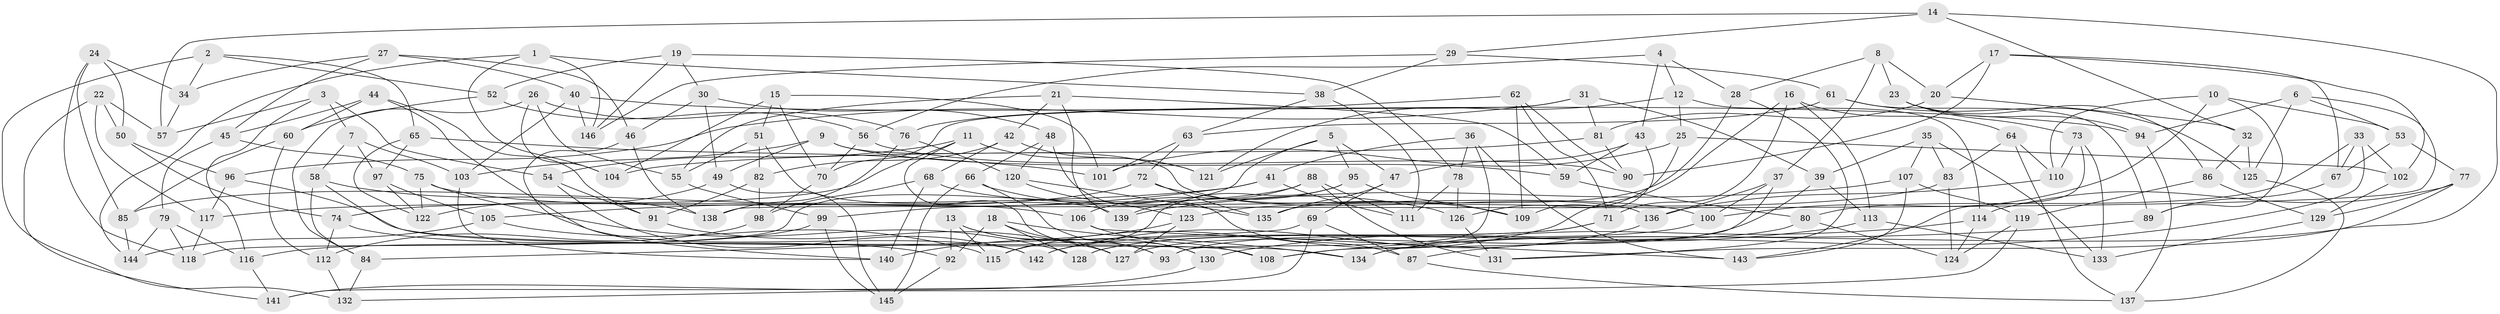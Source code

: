 // coarse degree distribution, {4: 0.6764705882352942, 6: 0.2549019607843137, 12: 0.00980392156862745, 8: 0.029411764705882353, 10: 0.00980392156862745, 7: 0.0196078431372549}
// Generated by graph-tools (version 1.1) at 2025/20/03/04/25 18:20:31]
// undirected, 146 vertices, 292 edges
graph export_dot {
graph [start="1"]
  node [color=gray90,style=filled];
  1;
  2;
  3;
  4;
  5;
  6;
  7;
  8;
  9;
  10;
  11;
  12;
  13;
  14;
  15;
  16;
  17;
  18;
  19;
  20;
  21;
  22;
  23;
  24;
  25;
  26;
  27;
  28;
  29;
  30;
  31;
  32;
  33;
  34;
  35;
  36;
  37;
  38;
  39;
  40;
  41;
  42;
  43;
  44;
  45;
  46;
  47;
  48;
  49;
  50;
  51;
  52;
  53;
  54;
  55;
  56;
  57;
  58;
  59;
  60;
  61;
  62;
  63;
  64;
  65;
  66;
  67;
  68;
  69;
  70;
  71;
  72;
  73;
  74;
  75;
  76;
  77;
  78;
  79;
  80;
  81;
  82;
  83;
  84;
  85;
  86;
  87;
  88;
  89;
  90;
  91;
  92;
  93;
  94;
  95;
  96;
  97;
  98;
  99;
  100;
  101;
  102;
  103;
  104;
  105;
  106;
  107;
  108;
  109;
  110;
  111;
  112;
  113;
  114;
  115;
  116;
  117;
  118;
  119;
  120;
  121;
  122;
  123;
  124;
  125;
  126;
  127;
  128;
  129;
  130;
  131;
  132;
  133;
  134;
  135;
  136;
  137;
  138;
  139;
  140;
  141;
  142;
  143;
  144;
  145;
  146;
  1 -- 104;
  1 -- 146;
  1 -- 38;
  1 -- 144;
  2 -- 132;
  2 -- 65;
  2 -- 34;
  2 -- 52;
  3 -- 54;
  3 -- 116;
  3 -- 57;
  3 -- 7;
  4 -- 28;
  4 -- 43;
  4 -- 12;
  4 -- 56;
  5 -- 47;
  5 -- 95;
  5 -- 121;
  5 -- 118;
  6 -- 53;
  6 -- 94;
  6 -- 138;
  6 -- 125;
  7 -- 103;
  7 -- 97;
  7 -- 58;
  8 -- 37;
  8 -- 20;
  8 -- 28;
  8 -- 23;
  9 -- 59;
  9 -- 49;
  9 -- 136;
  9 -- 103;
  10 -- 110;
  10 -- 100;
  10 -- 89;
  10 -- 53;
  11 -- 74;
  11 -- 54;
  11 -- 93;
  11 -- 121;
  12 -- 121;
  12 -- 114;
  12 -- 25;
  13 -- 92;
  13 -- 115;
  13 -- 93;
  13 -- 130;
  14 -- 134;
  14 -- 57;
  14 -- 32;
  14 -- 29;
  15 -- 51;
  15 -- 101;
  15 -- 104;
  15 -- 70;
  16 -- 115;
  16 -- 71;
  16 -- 64;
  16 -- 113;
  17 -- 67;
  17 -- 90;
  17 -- 20;
  17 -- 102;
  18 -- 128;
  18 -- 134;
  18 -- 127;
  18 -- 92;
  19 -- 146;
  19 -- 78;
  19 -- 30;
  19 -- 52;
  20 -- 32;
  20 -- 81;
  21 -- 59;
  21 -- 139;
  21 -- 55;
  21 -- 42;
  22 -- 141;
  22 -- 57;
  22 -- 50;
  22 -- 117;
  23 -- 94;
  23 -- 73;
  23 -- 86;
  24 -- 118;
  24 -- 85;
  24 -- 34;
  24 -- 50;
  25 -- 126;
  25 -- 101;
  25 -- 102;
  26 -- 76;
  26 -- 84;
  26 -- 104;
  26 -- 55;
  27 -- 46;
  27 -- 40;
  27 -- 45;
  27 -- 34;
  28 -- 135;
  28 -- 131;
  29 -- 146;
  29 -- 61;
  29 -- 38;
  30 -- 49;
  30 -- 48;
  30 -- 46;
  31 -- 81;
  31 -- 96;
  31 -- 70;
  31 -- 39;
  32 -- 86;
  32 -- 125;
  33 -- 102;
  33 -- 67;
  33 -- 87;
  33 -- 80;
  34 -- 57;
  35 -- 133;
  35 -- 107;
  35 -- 83;
  35 -- 39;
  36 -- 41;
  36 -- 93;
  36 -- 78;
  36 -- 143;
  37 -- 108;
  37 -- 136;
  37 -- 100;
  38 -- 63;
  38 -- 111;
  39 -- 113;
  39 -- 127;
  40 -- 103;
  40 -- 94;
  40 -- 146;
  41 -- 111;
  41 -- 117;
  41 -- 105;
  42 -- 68;
  42 -- 121;
  42 -- 82;
  43 -- 109;
  43 -- 59;
  43 -- 47;
  44 -- 60;
  44 -- 91;
  44 -- 45;
  44 -- 142;
  45 -- 79;
  45 -- 75;
  46 -- 140;
  46 -- 138;
  47 -- 69;
  47 -- 135;
  48 -- 66;
  48 -- 87;
  48 -- 120;
  49 -- 145;
  49 -- 122;
  50 -- 96;
  50 -- 74;
  51 -- 82;
  51 -- 55;
  51 -- 139;
  52 -- 60;
  52 -- 56;
  53 -- 67;
  53 -- 77;
  54 -- 142;
  54 -- 91;
  55 -- 99;
  56 -- 70;
  56 -- 90;
  58 -- 108;
  58 -- 84;
  58 -- 138;
  59 -- 80;
  60 -- 112;
  60 -- 85;
  61 -- 125;
  61 -- 89;
  61 -- 63;
  62 -- 71;
  62 -- 76;
  62 -- 90;
  62 -- 109;
  63 -- 101;
  63 -- 72;
  64 -- 110;
  64 -- 83;
  64 -- 137;
  65 -- 97;
  65 -- 101;
  65 -- 122;
  66 -- 145;
  66 -- 130;
  66 -- 126;
  67 -- 89;
  68 -- 100;
  68 -- 140;
  68 -- 98;
  69 -- 87;
  69 -- 84;
  69 -- 141;
  70 -- 98;
  71 -- 142;
  71 -- 128;
  72 -- 85;
  72 -- 135;
  72 -- 109;
  73 -- 133;
  73 -- 110;
  73 -- 143;
  74 -- 112;
  74 -- 92;
  75 -- 106;
  75 -- 128;
  75 -- 122;
  76 -- 120;
  76 -- 138;
  77 -- 131;
  77 -- 114;
  77 -- 129;
  78 -- 126;
  78 -- 111;
  79 -- 118;
  79 -- 144;
  79 -- 116;
  80 -- 93;
  80 -- 124;
  81 -- 104;
  81 -- 90;
  82 -- 91;
  82 -- 98;
  83 -- 124;
  83 -- 123;
  84 -- 132;
  85 -- 144;
  86 -- 129;
  86 -- 119;
  87 -- 137;
  88 -- 139;
  88 -- 99;
  88 -- 131;
  88 -- 111;
  89 -- 108;
  91 -- 127;
  92 -- 145;
  94 -- 137;
  95 -- 115;
  95 -- 106;
  95 -- 109;
  96 -- 117;
  96 -- 134;
  97 -- 105;
  97 -- 122;
  98 -- 112;
  99 -- 116;
  99 -- 145;
  100 -- 128;
  102 -- 129;
  103 -- 140;
  105 -- 144;
  105 -- 115;
  106 -- 143;
  106 -- 108;
  107 -- 119;
  107 -- 143;
  107 -- 139;
  110 -- 136;
  112 -- 132;
  113 -- 133;
  113 -- 130;
  114 -- 134;
  114 -- 124;
  116 -- 141;
  117 -- 118;
  119 -- 124;
  119 -- 132;
  120 -- 135;
  120 -- 123;
  123 -- 127;
  123 -- 140;
  125 -- 137;
  126 -- 131;
  129 -- 133;
  130 -- 141;
  136 -- 142;
}
